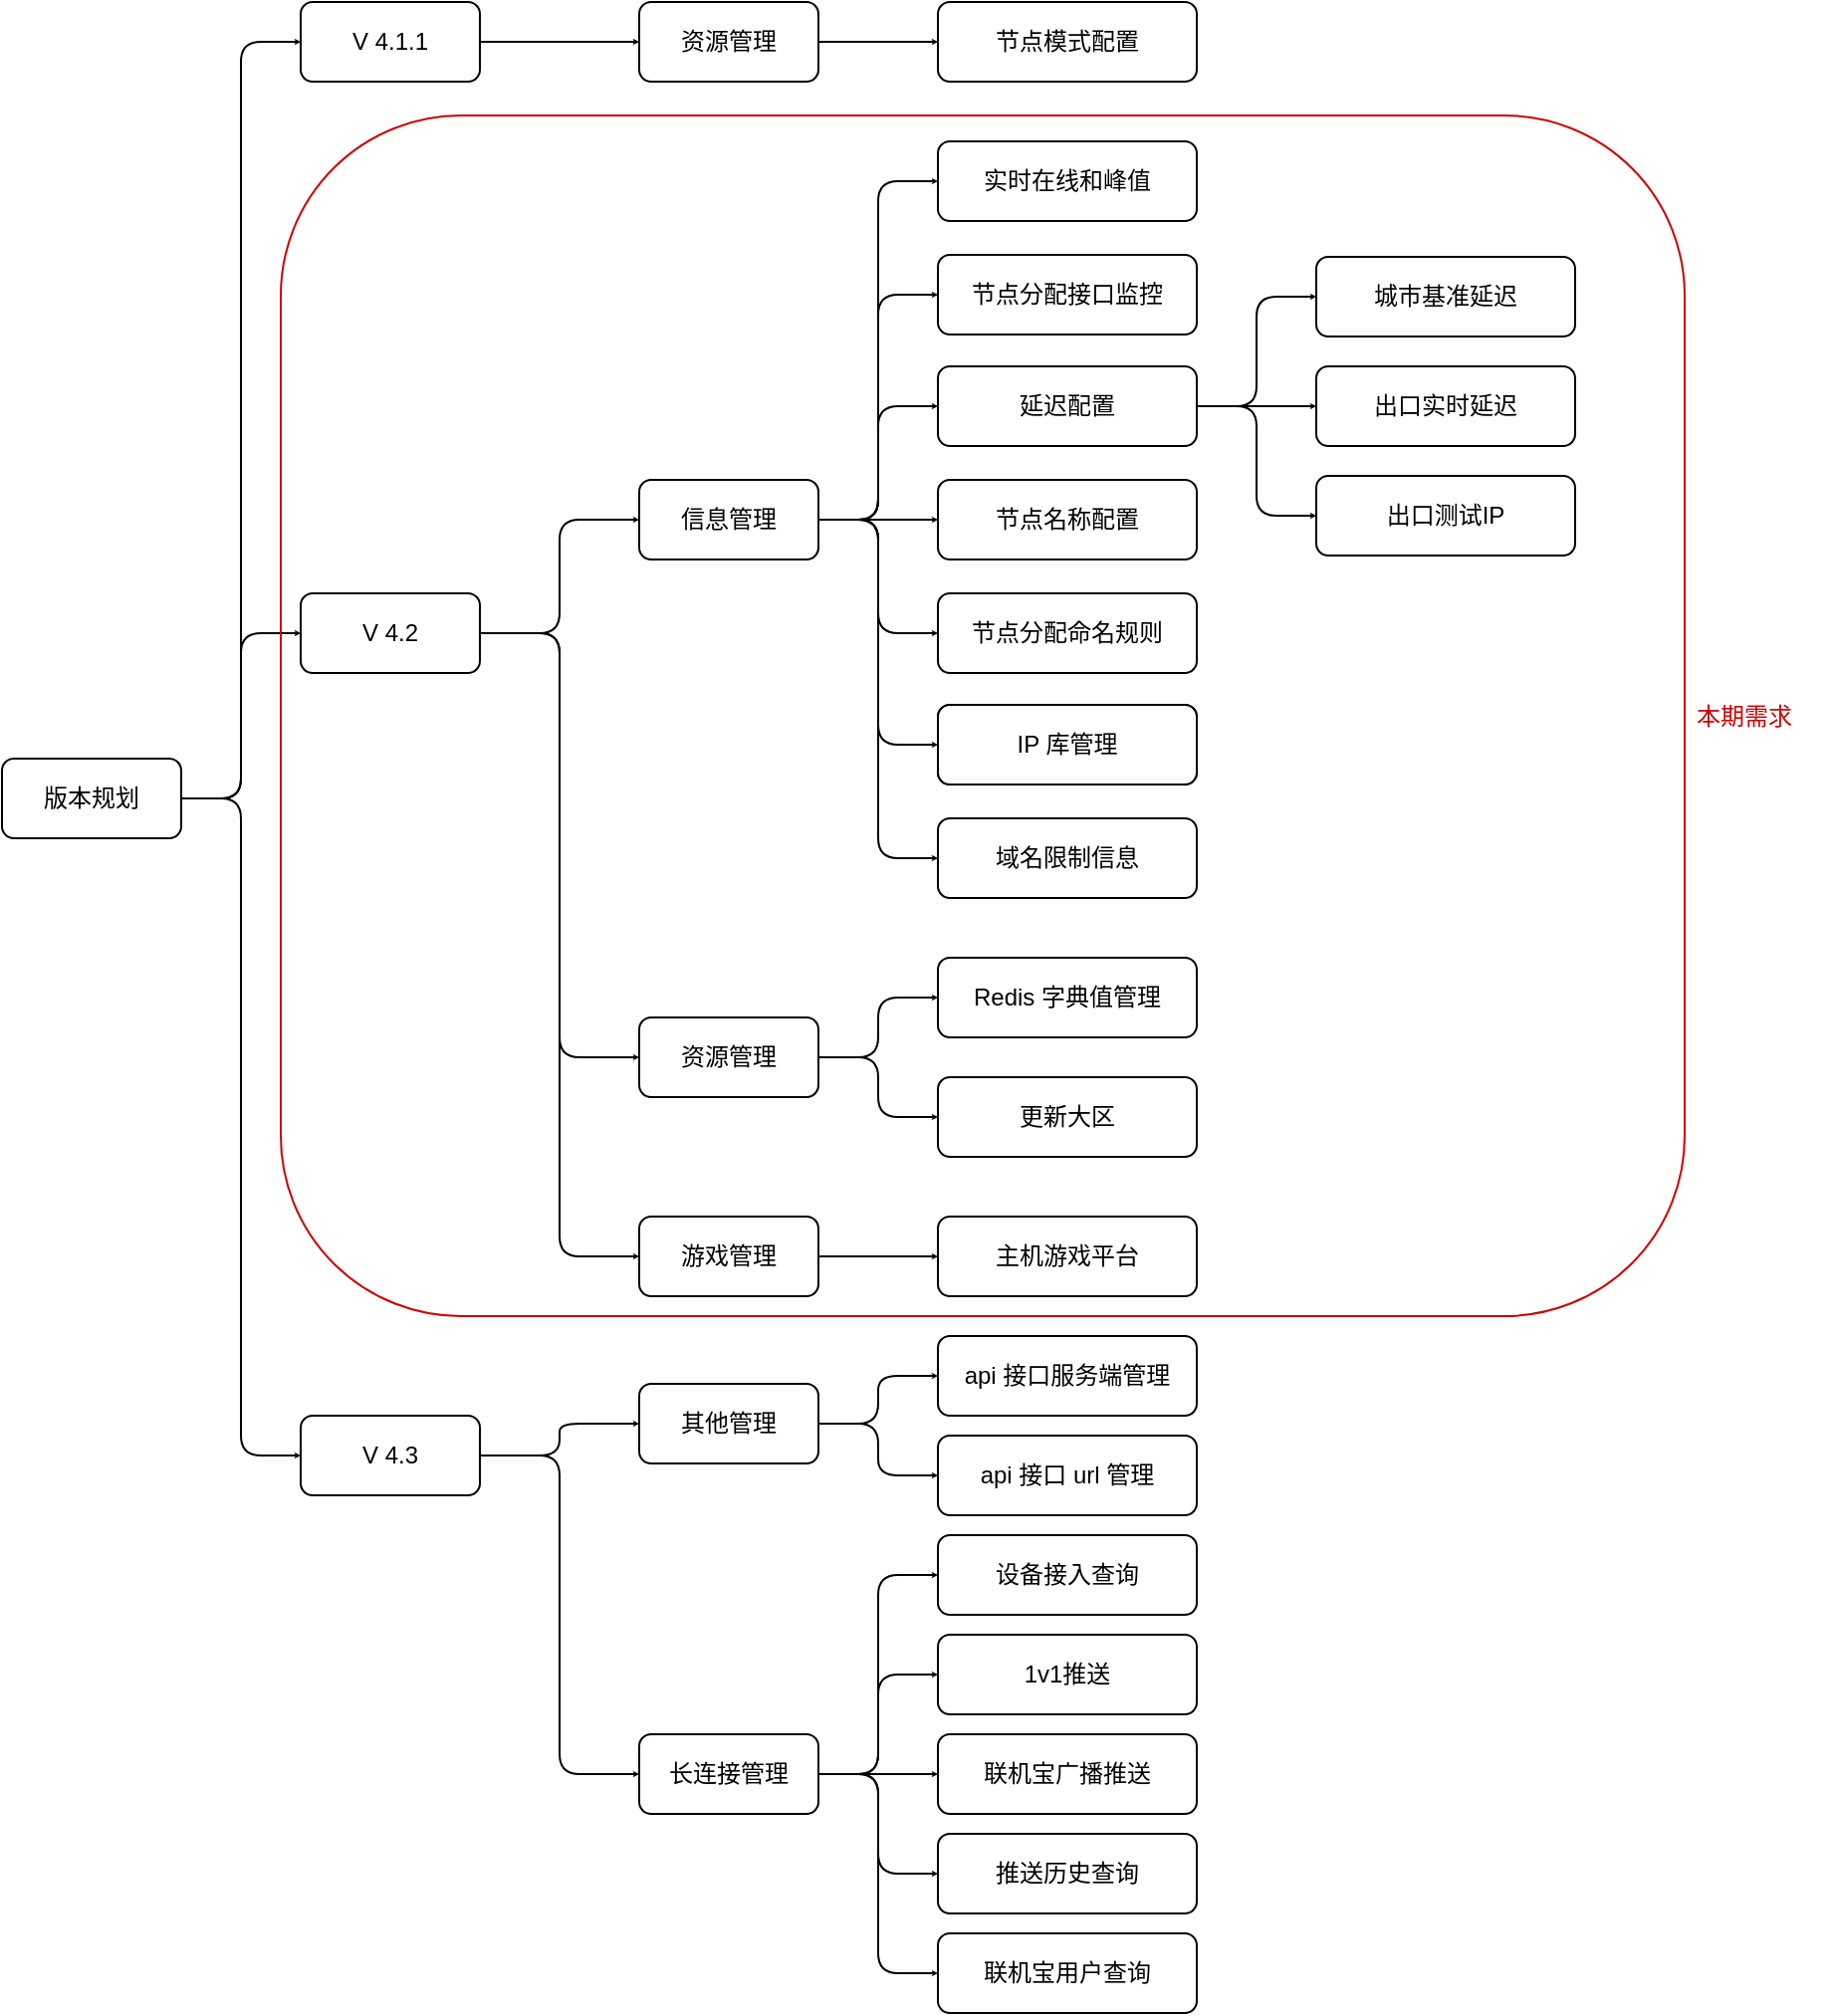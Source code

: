<mxfile version="14.4.2" type="github">
  <diagram id="pERUWICQDsvslwis7G-9" name="Page-1">
    <mxGraphModel dx="2249" dy="706" grid="1" gridSize="10" guides="1" tooltips="1" connect="1" arrows="1" fold="1" page="1" pageScale="1" pageWidth="827" pageHeight="1169" math="0" shadow="0">
      <root>
        <mxCell id="0" />
        <mxCell id="1" parent="0" />
        <mxCell id="c9zSMicmk8K7wnAbR5CW-18" style="edgeStyle=orthogonalEdgeStyle;rounded=1;orthogonalLoop=1;jettySize=auto;html=1;exitX=1;exitY=0.5;exitDx=0;exitDy=0;entryX=0;entryY=0.5;entryDx=0;entryDy=0;endSize=0;startSize=0;shadow=0;sketch=0;" edge="1" parent="1" source="c9zSMicmk8K7wnAbR5CW-1" target="c9zSMicmk8K7wnAbR5CW-2">
          <mxGeometry relative="1" as="geometry" />
        </mxCell>
        <mxCell id="c9zSMicmk8K7wnAbR5CW-19" style="edgeStyle=orthogonalEdgeStyle;rounded=1;orthogonalLoop=1;jettySize=auto;html=1;exitX=1;exitY=0.5;exitDx=0;exitDy=0;entryX=0;entryY=0.5;entryDx=0;entryDy=0;startSize=0;endSize=0;shadow=0;sketch=0;" edge="1" parent="1" source="c9zSMicmk8K7wnAbR5CW-1" target="c9zSMicmk8K7wnAbR5CW-11">
          <mxGeometry relative="1" as="geometry" />
        </mxCell>
        <mxCell id="c9zSMicmk8K7wnAbR5CW-20" style="edgeStyle=orthogonalEdgeStyle;rounded=1;orthogonalLoop=1;jettySize=auto;html=1;exitX=1;exitY=0.5;exitDx=0;exitDy=0;entryX=0;entryY=0.5;entryDx=0;entryDy=0;startSize=0;endSize=0;shadow=0;sketch=0;" edge="1" parent="1" source="c9zSMicmk8K7wnAbR5CW-1" target="c9zSMicmk8K7wnAbR5CW-8">
          <mxGeometry relative="1" as="geometry" />
        </mxCell>
        <mxCell id="c9zSMicmk8K7wnAbR5CW-21" style="edgeStyle=orthogonalEdgeStyle;rounded=1;orthogonalLoop=1;jettySize=auto;html=1;exitX=1;exitY=0.5;exitDx=0;exitDy=0;entryX=0;entryY=0.5;entryDx=0;entryDy=0;startSize=0;endSize=0;shadow=0;sketch=0;" edge="1" parent="1" source="c9zSMicmk8K7wnAbR5CW-1" target="c9zSMicmk8K7wnAbR5CW-9">
          <mxGeometry relative="1" as="geometry" />
        </mxCell>
        <mxCell id="c9zSMicmk8K7wnAbR5CW-22" style="edgeStyle=orthogonalEdgeStyle;rounded=1;orthogonalLoop=1;jettySize=auto;html=1;exitX=1;exitY=0.5;exitDx=0;exitDy=0;entryX=0;entryY=0.5;entryDx=0;entryDy=0;startSize=0;endSize=0;shadow=0;sketch=0;" edge="1" parent="1" source="c9zSMicmk8K7wnAbR5CW-1" target="c9zSMicmk8K7wnAbR5CW-10">
          <mxGeometry relative="1" as="geometry" />
        </mxCell>
        <mxCell id="c9zSMicmk8K7wnAbR5CW-23" style="edgeStyle=orthogonalEdgeStyle;rounded=1;orthogonalLoop=1;jettySize=auto;html=1;exitX=1;exitY=0.5;exitDx=0;exitDy=0;entryX=0;entryY=0.5;entryDx=0;entryDy=0;startSize=0;endSize=0;shadow=0;sketch=0;" edge="1" parent="1" source="c9zSMicmk8K7wnAbR5CW-1" target="c9zSMicmk8K7wnAbR5CW-12">
          <mxGeometry relative="1" as="geometry" />
        </mxCell>
        <mxCell id="c9zSMicmk8K7wnAbR5CW-24" style="edgeStyle=orthogonalEdgeStyle;rounded=1;orthogonalLoop=1;jettySize=auto;html=1;exitX=1;exitY=0.5;exitDx=0;exitDy=0;entryX=0;entryY=0.5;entryDx=0;entryDy=0;startSize=0;endSize=0;shadow=0;sketch=0;" edge="1" parent="1" source="c9zSMicmk8K7wnAbR5CW-1" target="c9zSMicmk8K7wnAbR5CW-13">
          <mxGeometry relative="1" as="geometry" />
        </mxCell>
        <mxCell id="c9zSMicmk8K7wnAbR5CW-1" value="信息管理" style="rounded=1;whiteSpace=wrap;html=1;" vertex="1" parent="1">
          <mxGeometry x="40" y="310" width="90" height="40" as="geometry" />
        </mxCell>
        <mxCell id="c9zSMicmk8K7wnAbR5CW-2" value="实时在线和峰值" style="rounded=1;whiteSpace=wrap;html=1;" vertex="1" parent="1">
          <mxGeometry x="190" y="140" width="130" height="40" as="geometry" />
        </mxCell>
        <mxCell id="c9zSMicmk8K7wnAbR5CW-25" style="edgeStyle=orthogonalEdgeStyle;rounded=1;orthogonalLoop=1;jettySize=auto;html=1;exitX=1;exitY=0.5;exitDx=0;exitDy=0;entryX=0;entryY=0.5;entryDx=0;entryDy=0;startSize=0;endSize=0;" edge="1" parent="1" source="c9zSMicmk8K7wnAbR5CW-8" target="c9zSMicmk8K7wnAbR5CW-14">
          <mxGeometry relative="1" as="geometry" />
        </mxCell>
        <mxCell id="c9zSMicmk8K7wnAbR5CW-26" style="edgeStyle=orthogonalEdgeStyle;rounded=1;orthogonalLoop=1;jettySize=auto;html=1;exitX=1;exitY=0.5;exitDx=0;exitDy=0;entryX=0;entryY=0.5;entryDx=0;entryDy=0;startSize=0;endSize=0;" edge="1" parent="1" source="c9zSMicmk8K7wnAbR5CW-8" target="c9zSMicmk8K7wnAbR5CW-15">
          <mxGeometry relative="1" as="geometry" />
        </mxCell>
        <mxCell id="c9zSMicmk8K7wnAbR5CW-27" style="edgeStyle=orthogonalEdgeStyle;rounded=1;orthogonalLoop=1;jettySize=auto;html=1;exitX=1;exitY=0.5;exitDx=0;exitDy=0;entryX=0;entryY=0.5;entryDx=0;entryDy=0;startSize=0;endSize=0;" edge="1" parent="1" source="c9zSMicmk8K7wnAbR5CW-8" target="c9zSMicmk8K7wnAbR5CW-16">
          <mxGeometry relative="1" as="geometry" />
        </mxCell>
        <mxCell id="c9zSMicmk8K7wnAbR5CW-8" value="延迟配置" style="rounded=1;whiteSpace=wrap;html=1;" vertex="1" parent="1">
          <mxGeometry x="190" y="253" width="130" height="40" as="geometry" />
        </mxCell>
        <mxCell id="c9zSMicmk8K7wnAbR5CW-9" value="节点名称配置" style="rounded=1;whiteSpace=wrap;html=1;" vertex="1" parent="1">
          <mxGeometry x="190" y="310" width="130" height="40" as="geometry" />
        </mxCell>
        <mxCell id="c9zSMicmk8K7wnAbR5CW-10" value="节点分配命名规则" style="rounded=1;whiteSpace=wrap;html=1;" vertex="1" parent="1">
          <mxGeometry x="190" y="367" width="130" height="40" as="geometry" />
        </mxCell>
        <mxCell id="c9zSMicmk8K7wnAbR5CW-11" value="节点分配接口监控" style="rounded=1;whiteSpace=wrap;html=1;" vertex="1" parent="1">
          <mxGeometry x="190" y="197" width="130" height="40" as="geometry" />
        </mxCell>
        <mxCell id="c9zSMicmk8K7wnAbR5CW-12" value="IP 库管理" style="rounded=1;whiteSpace=wrap;html=1;" vertex="1" parent="1">
          <mxGeometry x="190" y="423" width="130" height="40" as="geometry" />
        </mxCell>
        <mxCell id="c9zSMicmk8K7wnAbR5CW-13" value="域名限制信息" style="rounded=1;whiteSpace=wrap;html=1;" vertex="1" parent="1">
          <mxGeometry x="190" y="480" width="130" height="40" as="geometry" />
        </mxCell>
        <mxCell id="c9zSMicmk8K7wnAbR5CW-14" value="城市基准延迟" style="rounded=1;whiteSpace=wrap;html=1;" vertex="1" parent="1">
          <mxGeometry x="380" y="198" width="130" height="40" as="geometry" />
        </mxCell>
        <mxCell id="c9zSMicmk8K7wnAbR5CW-15" value="出口实时延迟" style="rounded=1;whiteSpace=wrap;html=1;" vertex="1" parent="1">
          <mxGeometry x="380" y="253" width="130" height="40" as="geometry" />
        </mxCell>
        <mxCell id="c9zSMicmk8K7wnAbR5CW-16" value="出口测试IP" style="rounded=1;whiteSpace=wrap;html=1;" vertex="1" parent="1">
          <mxGeometry x="380" y="308" width="130" height="40" as="geometry" />
        </mxCell>
        <mxCell id="c9zSMicmk8K7wnAbR5CW-32" style="edgeStyle=orthogonalEdgeStyle;rounded=1;sketch=0;orthogonalLoop=1;jettySize=auto;html=1;exitX=1;exitY=0.5;exitDx=0;exitDy=0;entryX=0;entryY=0.5;entryDx=0;entryDy=0;shadow=0;startSize=0;endSize=0;" edge="1" parent="1" source="c9zSMicmk8K7wnAbR5CW-28" target="c9zSMicmk8K7wnAbR5CW-30">
          <mxGeometry relative="1" as="geometry" />
        </mxCell>
        <mxCell id="c9zSMicmk8K7wnAbR5CW-33" style="edgeStyle=orthogonalEdgeStyle;rounded=1;sketch=0;orthogonalLoop=1;jettySize=auto;html=1;exitX=1;exitY=0.5;exitDx=0;exitDy=0;entryX=0;entryY=0.5;entryDx=0;entryDy=0;shadow=0;startSize=0;endSize=0;" edge="1" parent="1" source="c9zSMicmk8K7wnAbR5CW-28" target="c9zSMicmk8K7wnAbR5CW-31">
          <mxGeometry relative="1" as="geometry" />
        </mxCell>
        <mxCell id="c9zSMicmk8K7wnAbR5CW-28" value="资源管理" style="rounded=1;whiteSpace=wrap;html=1;" vertex="1" parent="1">
          <mxGeometry x="40" y="580" width="90" height="40" as="geometry" />
        </mxCell>
        <mxCell id="c9zSMicmk8K7wnAbR5CW-29" value="IP 库管理" style="rounded=1;whiteSpace=wrap;html=1;" vertex="1" parent="1">
          <mxGeometry x="190" y="423" width="130" height="40" as="geometry" />
        </mxCell>
        <mxCell id="c9zSMicmk8K7wnAbR5CW-30" value="Redis 字典值管理" style="rounded=1;whiteSpace=wrap;html=1;" vertex="1" parent="1">
          <mxGeometry x="190" y="550" width="130" height="40" as="geometry" />
        </mxCell>
        <mxCell id="c9zSMicmk8K7wnAbR5CW-31" value="更新大区" style="rounded=1;whiteSpace=wrap;html=1;" vertex="1" parent="1">
          <mxGeometry x="190" y="610" width="130" height="40" as="geometry" />
        </mxCell>
        <mxCell id="c9zSMicmk8K7wnAbR5CW-53" style="edgeStyle=orthogonalEdgeStyle;rounded=1;sketch=0;orthogonalLoop=1;jettySize=auto;html=1;exitX=1;exitY=0.5;exitDx=0;exitDy=0;entryX=0;entryY=0.5;entryDx=0;entryDy=0;shadow=0;startSize=0;endSize=0;" edge="1" parent="1" source="c9zSMicmk8K7wnAbR5CW-34" target="c9zSMicmk8K7wnAbR5CW-36">
          <mxGeometry relative="1" as="geometry" />
        </mxCell>
        <mxCell id="c9zSMicmk8K7wnAbR5CW-54" style="edgeStyle=orthogonalEdgeStyle;rounded=1;sketch=0;orthogonalLoop=1;jettySize=auto;html=1;exitX=1;exitY=0.5;exitDx=0;exitDy=0;entryX=0;entryY=0.5;entryDx=0;entryDy=0;shadow=0;startSize=0;endSize=0;" edge="1" parent="1" source="c9zSMicmk8K7wnAbR5CW-34" target="c9zSMicmk8K7wnAbR5CW-35">
          <mxGeometry relative="1" as="geometry" />
        </mxCell>
        <mxCell id="c9zSMicmk8K7wnAbR5CW-55" style="edgeStyle=orthogonalEdgeStyle;rounded=1;sketch=0;orthogonalLoop=1;jettySize=auto;html=1;exitX=1;exitY=0.5;exitDx=0;exitDy=0;entryX=0;entryY=0.5;entryDx=0;entryDy=0;shadow=0;startSize=0;endSize=0;" edge="1" parent="1" source="c9zSMicmk8K7wnAbR5CW-34" target="c9zSMicmk8K7wnAbR5CW-37">
          <mxGeometry relative="1" as="geometry" />
        </mxCell>
        <mxCell id="c9zSMicmk8K7wnAbR5CW-34" value="版本规划" style="rounded=1;whiteSpace=wrap;html=1;" vertex="1" parent="1">
          <mxGeometry x="-280" y="450" width="90" height="40" as="geometry" />
        </mxCell>
        <mxCell id="c9zSMicmk8K7wnAbR5CW-58" style="edgeStyle=orthogonalEdgeStyle;rounded=1;sketch=0;orthogonalLoop=1;jettySize=auto;html=1;exitX=1;exitY=0.5;exitDx=0;exitDy=0;entryX=0;entryY=0.5;entryDx=0;entryDy=0;shadow=0;startSize=0;endSize=0;" edge="1" parent="1" source="c9zSMicmk8K7wnAbR5CW-35" target="c9zSMicmk8K7wnAbR5CW-1">
          <mxGeometry relative="1" as="geometry" />
        </mxCell>
        <mxCell id="c9zSMicmk8K7wnAbR5CW-60" style="edgeStyle=orthogonalEdgeStyle;rounded=1;sketch=0;orthogonalLoop=1;jettySize=auto;html=1;exitX=1;exitY=0.5;exitDx=0;exitDy=0;entryX=0;entryY=0.5;entryDx=0;entryDy=0;shadow=0;startSize=0;endSize=0;" edge="1" parent="1" source="c9zSMicmk8K7wnAbR5CW-35" target="c9zSMicmk8K7wnAbR5CW-28">
          <mxGeometry relative="1" as="geometry" />
        </mxCell>
        <mxCell id="c9zSMicmk8K7wnAbR5CW-61" style="edgeStyle=orthogonalEdgeStyle;rounded=1;sketch=0;orthogonalLoop=1;jettySize=auto;html=1;exitX=1;exitY=0.5;exitDx=0;exitDy=0;entryX=0;entryY=0.5;entryDx=0;entryDy=0;shadow=0;startSize=0;endSize=0;" edge="1" parent="1" source="c9zSMicmk8K7wnAbR5CW-35" target="c9zSMicmk8K7wnAbR5CW-38">
          <mxGeometry relative="1" as="geometry" />
        </mxCell>
        <mxCell id="c9zSMicmk8K7wnAbR5CW-35" value="V 4.2" style="rounded=1;whiteSpace=wrap;html=1;" vertex="1" parent="1">
          <mxGeometry x="-130" y="367" width="90" height="40" as="geometry" />
        </mxCell>
        <mxCell id="c9zSMicmk8K7wnAbR5CW-56" style="edgeStyle=orthogonalEdgeStyle;rounded=1;sketch=0;orthogonalLoop=1;jettySize=auto;html=1;exitX=1;exitY=0.5;exitDx=0;exitDy=0;entryX=0;entryY=0.5;entryDx=0;entryDy=0;shadow=0;startSize=0;endSize=0;" edge="1" parent="1" source="c9zSMicmk8K7wnAbR5CW-36" target="c9zSMicmk8K7wnAbR5CW-51">
          <mxGeometry relative="1" as="geometry" />
        </mxCell>
        <mxCell id="c9zSMicmk8K7wnAbR5CW-36" value="V 4.1.1" style="rounded=1;whiteSpace=wrap;html=1;" vertex="1" parent="1">
          <mxGeometry x="-130" y="70" width="90" height="40" as="geometry" />
        </mxCell>
        <mxCell id="c9zSMicmk8K7wnAbR5CW-62" style="edgeStyle=orthogonalEdgeStyle;rounded=1;sketch=0;orthogonalLoop=1;jettySize=auto;html=1;exitX=1;exitY=0.5;exitDx=0;exitDy=0;entryX=0;entryY=0.5;entryDx=0;entryDy=0;shadow=0;startSize=0;endSize=0;" edge="1" parent="1" source="c9zSMicmk8K7wnAbR5CW-37" target="c9zSMicmk8K7wnAbR5CW-42">
          <mxGeometry relative="1" as="geometry" />
        </mxCell>
        <mxCell id="c9zSMicmk8K7wnAbR5CW-63" style="edgeStyle=orthogonalEdgeStyle;rounded=1;sketch=0;orthogonalLoop=1;jettySize=auto;html=1;exitX=1;exitY=0.5;exitDx=0;exitDy=0;entryX=0;entryY=0.5;entryDx=0;entryDy=0;shadow=0;startSize=0;endSize=0;" edge="1" parent="1" source="c9zSMicmk8K7wnAbR5CW-37" target="c9zSMicmk8K7wnAbR5CW-41">
          <mxGeometry relative="1" as="geometry" />
        </mxCell>
        <mxCell id="c9zSMicmk8K7wnAbR5CW-37" value="V 4.3" style="rounded=1;whiteSpace=wrap;html=1;" vertex="1" parent="1">
          <mxGeometry x="-130" y="780" width="90" height="40" as="geometry" />
        </mxCell>
        <mxCell id="c9zSMicmk8K7wnAbR5CW-40" style="edgeStyle=orthogonalEdgeStyle;rounded=1;sketch=0;orthogonalLoop=1;jettySize=auto;html=1;exitX=1;exitY=0.5;exitDx=0;exitDy=0;entryX=0;entryY=0.5;entryDx=0;entryDy=0;shadow=0;startSize=0;endSize=0;" edge="1" parent="1" source="c9zSMicmk8K7wnAbR5CW-38" target="c9zSMicmk8K7wnAbR5CW-39">
          <mxGeometry relative="1" as="geometry" />
        </mxCell>
        <mxCell id="c9zSMicmk8K7wnAbR5CW-38" value="游戏管理" style="rounded=1;whiteSpace=wrap;html=1;" vertex="1" parent="1">
          <mxGeometry x="40" y="680" width="90" height="40" as="geometry" />
        </mxCell>
        <mxCell id="c9zSMicmk8K7wnAbR5CW-39" value="主机游戏平台" style="rounded=1;whiteSpace=wrap;html=1;" vertex="1" parent="1">
          <mxGeometry x="190" y="680" width="130" height="40" as="geometry" />
        </mxCell>
        <mxCell id="c9zSMicmk8K7wnAbR5CW-66" style="edgeStyle=orthogonalEdgeStyle;rounded=1;sketch=0;orthogonalLoop=1;jettySize=auto;html=1;exitX=1;exitY=0.5;exitDx=0;exitDy=0;entryX=0;entryY=0.5;entryDx=0;entryDy=0;shadow=0;startSize=0;endSize=0;" edge="1" parent="1" source="c9zSMicmk8K7wnAbR5CW-41" target="c9zSMicmk8K7wnAbR5CW-48">
          <mxGeometry relative="1" as="geometry" />
        </mxCell>
        <mxCell id="c9zSMicmk8K7wnAbR5CW-67" style="edgeStyle=orthogonalEdgeStyle;rounded=1;sketch=0;orthogonalLoop=1;jettySize=auto;html=1;exitX=1;exitY=0.5;exitDx=0;exitDy=0;entryX=0;entryY=0.5;entryDx=0;entryDy=0;shadow=0;startSize=0;endSize=0;" edge="1" parent="1" source="c9zSMicmk8K7wnAbR5CW-41" target="c9zSMicmk8K7wnAbR5CW-46">
          <mxGeometry relative="1" as="geometry" />
        </mxCell>
        <mxCell id="c9zSMicmk8K7wnAbR5CW-68" style="edgeStyle=orthogonalEdgeStyle;rounded=1;sketch=0;orthogonalLoop=1;jettySize=auto;html=1;exitX=1;exitY=0.5;exitDx=0;exitDy=0;entryX=0;entryY=0.5;entryDx=0;entryDy=0;shadow=0;startSize=0;endSize=0;" edge="1" parent="1" source="c9zSMicmk8K7wnAbR5CW-41" target="c9zSMicmk8K7wnAbR5CW-49">
          <mxGeometry relative="1" as="geometry" />
        </mxCell>
        <mxCell id="c9zSMicmk8K7wnAbR5CW-69" style="edgeStyle=orthogonalEdgeStyle;rounded=1;sketch=0;orthogonalLoop=1;jettySize=auto;html=1;exitX=1;exitY=0.5;exitDx=0;exitDy=0;entryX=0;entryY=0.5;entryDx=0;entryDy=0;shadow=0;startSize=0;endSize=0;" edge="1" parent="1" source="c9zSMicmk8K7wnAbR5CW-41" target="c9zSMicmk8K7wnAbR5CW-50">
          <mxGeometry relative="1" as="geometry" />
        </mxCell>
        <mxCell id="c9zSMicmk8K7wnAbR5CW-70" style="edgeStyle=orthogonalEdgeStyle;rounded=1;sketch=0;orthogonalLoop=1;jettySize=auto;html=1;exitX=1;exitY=0.5;exitDx=0;exitDy=0;entryX=0;entryY=0.5;entryDx=0;entryDy=0;shadow=0;startSize=0;endSize=0;" edge="1" parent="1" source="c9zSMicmk8K7wnAbR5CW-41" target="c9zSMicmk8K7wnAbR5CW-47">
          <mxGeometry relative="1" as="geometry" />
        </mxCell>
        <mxCell id="c9zSMicmk8K7wnAbR5CW-41" value="长连接管理" style="rounded=1;whiteSpace=wrap;html=1;" vertex="1" parent="1">
          <mxGeometry x="40" y="940" width="90" height="40" as="geometry" />
        </mxCell>
        <mxCell id="c9zSMicmk8K7wnAbR5CW-64" value="" style="edgeStyle=orthogonalEdgeStyle;rounded=1;sketch=0;orthogonalLoop=1;jettySize=auto;html=1;shadow=0;startSize=0;endSize=0;" edge="1" parent="1" source="c9zSMicmk8K7wnAbR5CW-42" target="c9zSMicmk8K7wnAbR5CW-44">
          <mxGeometry relative="1" as="geometry" />
        </mxCell>
        <mxCell id="c9zSMicmk8K7wnAbR5CW-65" style="edgeStyle=orthogonalEdgeStyle;rounded=1;sketch=0;orthogonalLoop=1;jettySize=auto;html=1;exitX=1;exitY=0.5;exitDx=0;exitDy=0;entryX=0;entryY=0.5;entryDx=0;entryDy=0;shadow=0;startSize=0;endSize=0;" edge="1" parent="1" source="c9zSMicmk8K7wnAbR5CW-42" target="c9zSMicmk8K7wnAbR5CW-43">
          <mxGeometry relative="1" as="geometry" />
        </mxCell>
        <mxCell id="c9zSMicmk8K7wnAbR5CW-42" value="其他管理" style="rounded=1;whiteSpace=wrap;html=1;" vertex="1" parent="1">
          <mxGeometry x="40" y="764" width="90" height="40" as="geometry" />
        </mxCell>
        <mxCell id="c9zSMicmk8K7wnAbR5CW-43" value="api 接口服务端管理" style="rounded=1;whiteSpace=wrap;html=1;" vertex="1" parent="1">
          <mxGeometry x="190" y="740" width="130" height="40" as="geometry" />
        </mxCell>
        <mxCell id="c9zSMicmk8K7wnAbR5CW-44" value="api 接口 url 管理" style="rounded=1;whiteSpace=wrap;html=1;" vertex="1" parent="1">
          <mxGeometry x="190" y="790" width="130" height="40" as="geometry" />
        </mxCell>
        <mxCell id="c9zSMicmk8K7wnAbR5CW-46" value="设备接入查询" style="rounded=1;whiteSpace=wrap;html=1;" vertex="1" parent="1">
          <mxGeometry x="190" y="840" width="130" height="40" as="geometry" />
        </mxCell>
        <mxCell id="c9zSMicmk8K7wnAbR5CW-47" value="1v1推送" style="rounded=1;whiteSpace=wrap;html=1;" vertex="1" parent="1">
          <mxGeometry x="190" y="890" width="130" height="40" as="geometry" />
        </mxCell>
        <mxCell id="c9zSMicmk8K7wnAbR5CW-48" value="联机宝广播推送" style="rounded=1;whiteSpace=wrap;html=1;" vertex="1" parent="1">
          <mxGeometry x="190" y="940" width="130" height="40" as="geometry" />
        </mxCell>
        <mxCell id="c9zSMicmk8K7wnAbR5CW-49" value="推送历史查询" style="rounded=1;whiteSpace=wrap;html=1;" vertex="1" parent="1">
          <mxGeometry x="190" y="990" width="130" height="40" as="geometry" />
        </mxCell>
        <mxCell id="c9zSMicmk8K7wnAbR5CW-50" value="联机宝用户查询" style="rounded=1;whiteSpace=wrap;html=1;" vertex="1" parent="1">
          <mxGeometry x="190" y="1040" width="130" height="40" as="geometry" />
        </mxCell>
        <mxCell id="c9zSMicmk8K7wnAbR5CW-57" value="" style="edgeStyle=orthogonalEdgeStyle;rounded=1;sketch=0;orthogonalLoop=1;jettySize=auto;html=1;shadow=0;startSize=0;endSize=0;" edge="1" parent="1" source="c9zSMicmk8K7wnAbR5CW-51" target="c9zSMicmk8K7wnAbR5CW-52">
          <mxGeometry relative="1" as="geometry" />
        </mxCell>
        <mxCell id="c9zSMicmk8K7wnAbR5CW-51" value="资源管理" style="rounded=1;whiteSpace=wrap;html=1;" vertex="1" parent="1">
          <mxGeometry x="40" y="70" width="90" height="40" as="geometry" />
        </mxCell>
        <mxCell id="c9zSMicmk8K7wnAbR5CW-52" value="节点模式配置" style="rounded=1;whiteSpace=wrap;html=1;" vertex="1" parent="1">
          <mxGeometry x="190" y="70" width="130" height="40" as="geometry" />
        </mxCell>
        <mxCell id="c9zSMicmk8K7wnAbR5CW-71" value="" style="rounded=1;whiteSpace=wrap;html=1;fillColor=none;strokeColor=#CC0000;" vertex="1" parent="1">
          <mxGeometry x="-140" y="127" width="705" height="603" as="geometry" />
        </mxCell>
        <mxCell id="c9zSMicmk8K7wnAbR5CW-72" value="&lt;font color=&quot;#cc0000&quot;&gt;本期需求&lt;/font&gt;" style="rounded=1;whiteSpace=wrap;html=1;fillColor=none;strokeColor=none;" vertex="1" parent="1">
          <mxGeometry x="550" y="408.5" width="90" height="40" as="geometry" />
        </mxCell>
      </root>
    </mxGraphModel>
  </diagram>
</mxfile>
